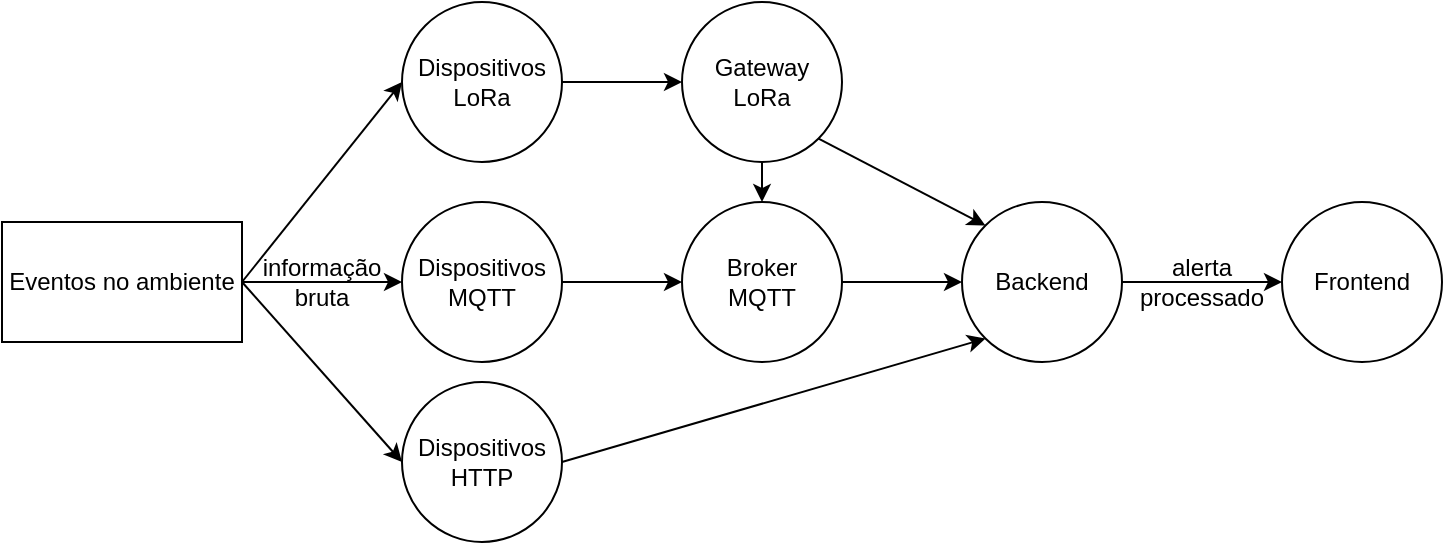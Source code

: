 <mxfile>
    <diagram id="KrD0JC63rpYbsCpiONp4" name="Nivel 1">
        <mxGraphModel dx="364" dy="350" grid="1" gridSize="10" guides="1" tooltips="1" connect="1" arrows="1" fold="1" page="1" pageScale="1" pageWidth="850" pageHeight="1100" math="0" shadow="0">
            <root>
                <mxCell id="0"/>
                <mxCell id="1" parent="0"/>
                <mxCell id="6-BFR79x1wfVHCBuoXgv-1" style="edgeStyle=none;html=1;exitX=1;exitY=0.5;exitDx=0;exitDy=0;entryX=0;entryY=0.5;entryDx=0;entryDy=0;" edge="1" parent="1" source="6-BFR79x1wfVHCBuoXgv-2" target="6-BFR79x1wfVHCBuoXgv-4">
                    <mxGeometry relative="1" as="geometry"/>
                </mxCell>
                <mxCell id="6-BFR79x1wfVHCBuoXgv-10" style="edgeStyle=none;html=1;exitX=1;exitY=0.5;exitDx=0;exitDy=0;" edge="1" parent="1" source="6-BFR79x1wfVHCBuoXgv-2" target="6-BFR79x1wfVHCBuoXgv-8">
                    <mxGeometry relative="1" as="geometry"/>
                </mxCell>
                <mxCell id="6-BFR79x1wfVHCBuoXgv-11" style="edgeStyle=none;html=1;exitX=1;exitY=0.5;exitDx=0;exitDy=0;entryX=0;entryY=0.5;entryDx=0;entryDy=0;" edge="1" parent="1" source="6-BFR79x1wfVHCBuoXgv-2" target="6-BFR79x1wfVHCBuoXgv-9">
                    <mxGeometry relative="1" as="geometry"/>
                </mxCell>
                <mxCell id="6-BFR79x1wfVHCBuoXgv-2" value="Eventos no ambiente" style="rounded=0;whiteSpace=wrap;html=1;" vertex="1" parent="1">
                    <mxGeometry x="120" y="170" width="120" height="60" as="geometry"/>
                </mxCell>
                <mxCell id="6-BFR79x1wfVHCBuoXgv-15" style="edgeStyle=none;html=1;exitX=1;exitY=0.5;exitDx=0;exitDy=0;entryX=0;entryY=0.5;entryDx=0;entryDy=0;" edge="1" parent="1" source="6-BFR79x1wfVHCBuoXgv-4" target="6-BFR79x1wfVHCBuoXgv-14">
                    <mxGeometry relative="1" as="geometry"/>
                </mxCell>
                <mxCell id="6-BFR79x1wfVHCBuoXgv-4" value="Dispositivos&lt;br&gt;LoRa" style="ellipse;whiteSpace=wrap;html=1;aspect=fixed;" vertex="1" parent="1">
                    <mxGeometry x="320" y="60" width="80" height="80" as="geometry"/>
                </mxCell>
                <mxCell id="6-BFR79x1wfVHCBuoXgv-6" value="informação bruta" style="text;html=1;strokeColor=none;fillColor=none;align=center;verticalAlign=middle;whiteSpace=wrap;rounded=0;" vertex="1" parent="1">
                    <mxGeometry x="250" y="185" width="60" height="30" as="geometry"/>
                </mxCell>
                <mxCell id="6-BFR79x1wfVHCBuoXgv-13" style="edgeStyle=none;html=1;exitX=1;exitY=0.5;exitDx=0;exitDy=0;entryX=0;entryY=0.5;entryDx=0;entryDy=0;" edge="1" parent="1" source="6-BFR79x1wfVHCBuoXgv-8" target="6-BFR79x1wfVHCBuoXgv-12">
                    <mxGeometry relative="1" as="geometry"/>
                </mxCell>
                <mxCell id="6-BFR79x1wfVHCBuoXgv-8" value="Dispositivos&lt;br&gt;MQTT" style="ellipse;whiteSpace=wrap;html=1;aspect=fixed;" vertex="1" parent="1">
                    <mxGeometry x="320" y="160" width="80" height="80" as="geometry"/>
                </mxCell>
                <mxCell id="6-BFR79x1wfVHCBuoXgv-20" style="edgeStyle=none;html=1;exitX=1;exitY=0.5;exitDx=0;exitDy=0;entryX=0;entryY=1;entryDx=0;entryDy=0;" edge="1" parent="1" source="6-BFR79x1wfVHCBuoXgv-9" target="6-BFR79x1wfVHCBuoXgv-16">
                    <mxGeometry relative="1" as="geometry"/>
                </mxCell>
                <mxCell id="6-BFR79x1wfVHCBuoXgv-9" value="Dispositivos&lt;br&gt;HTTP" style="ellipse;whiteSpace=wrap;html=1;aspect=fixed;" vertex="1" parent="1">
                    <mxGeometry x="320" y="250" width="80" height="80" as="geometry"/>
                </mxCell>
                <mxCell id="6-BFR79x1wfVHCBuoXgv-19" style="edgeStyle=none;html=1;exitX=1;exitY=0.5;exitDx=0;exitDy=0;entryX=0;entryY=0.5;entryDx=0;entryDy=0;" edge="1" parent="1" source="6-BFR79x1wfVHCBuoXgv-12" target="6-BFR79x1wfVHCBuoXgv-16">
                    <mxGeometry relative="1" as="geometry"/>
                </mxCell>
                <mxCell id="6-BFR79x1wfVHCBuoXgv-12" value="Broker&lt;br&gt;MQTT" style="ellipse;whiteSpace=wrap;html=1;aspect=fixed;" vertex="1" parent="1">
                    <mxGeometry x="460" y="160" width="80" height="80" as="geometry"/>
                </mxCell>
                <mxCell id="6-BFR79x1wfVHCBuoXgv-18" style="edgeStyle=none;html=1;exitX=1;exitY=1;exitDx=0;exitDy=0;entryX=0;entryY=0;entryDx=0;entryDy=0;" edge="1" parent="1" source="6-BFR79x1wfVHCBuoXgv-14" target="6-BFR79x1wfVHCBuoXgv-16">
                    <mxGeometry relative="1" as="geometry"/>
                </mxCell>
                <mxCell id="6-BFR79x1wfVHCBuoXgv-21" style="edgeStyle=none;html=1;exitX=0.5;exitY=1;exitDx=0;exitDy=0;entryX=0.5;entryY=0;entryDx=0;entryDy=0;" edge="1" parent="1" source="6-BFR79x1wfVHCBuoXgv-14" target="6-BFR79x1wfVHCBuoXgv-12">
                    <mxGeometry relative="1" as="geometry"/>
                </mxCell>
                <mxCell id="6-BFR79x1wfVHCBuoXgv-14" value="Gateway&lt;br&gt;LoRa" style="ellipse;whiteSpace=wrap;html=1;aspect=fixed;" vertex="1" parent="1">
                    <mxGeometry x="460" y="60" width="80" height="80" as="geometry"/>
                </mxCell>
                <mxCell id="6-BFR79x1wfVHCBuoXgv-23" style="edgeStyle=none;html=1;exitX=1;exitY=0.5;exitDx=0;exitDy=0;entryX=0;entryY=0.5;entryDx=0;entryDy=0;" edge="1" parent="1" source="6-BFR79x1wfVHCBuoXgv-16" target="6-BFR79x1wfVHCBuoXgv-22">
                    <mxGeometry relative="1" as="geometry"/>
                </mxCell>
                <mxCell id="6-BFR79x1wfVHCBuoXgv-16" value="Backend" style="ellipse;whiteSpace=wrap;html=1;aspect=fixed;" vertex="1" parent="1">
                    <mxGeometry x="600" y="160" width="80" height="80" as="geometry"/>
                </mxCell>
                <mxCell id="6-BFR79x1wfVHCBuoXgv-22" value="Frontend" style="ellipse;whiteSpace=wrap;html=1;aspect=fixed;" vertex="1" parent="1">
                    <mxGeometry x="760" y="160" width="80" height="80" as="geometry"/>
                </mxCell>
                <mxCell id="JfstejluEEpdsWlLSk-V-1" value="alerta&lt;br&gt;processado" style="text;html=1;strokeColor=none;fillColor=none;align=center;verticalAlign=middle;whiteSpace=wrap;rounded=0;" vertex="1" parent="1">
                    <mxGeometry x="690" y="185" width="60" height="30" as="geometry"/>
                </mxCell>
            </root>
        </mxGraphModel>
    </diagram>
    <diagram id="1WbaS2PJTzpX8LP1Cl96" name="Nivel 0">
        <mxGraphModel dx="364" dy="350" grid="1" gridSize="10" guides="1" tooltips="1" connect="1" arrows="1" fold="1" page="1" pageScale="1" pageWidth="850" pageHeight="1100" math="0" shadow="0">
            <root>
                <mxCell id="0"/>
                <mxCell id="1" parent="0"/>
                <mxCell id="4" style="edgeStyle=none;html=1;exitX=1;exitY=0.5;exitDx=0;exitDy=0;entryX=0;entryY=0.5;entryDx=0;entryDy=0;" edge="1" parent="1" source="2" target="3">
                    <mxGeometry relative="1" as="geometry"/>
                </mxCell>
                <mxCell id="2" value="Eventos no ambiente" style="rounded=0;whiteSpace=wrap;html=1;" vertex="1" parent="1">
                    <mxGeometry x="120" y="150" width="120" height="60" as="geometry"/>
                </mxCell>
                <mxCell id="6" style="edgeStyle=none;html=1;exitX=1;exitY=0.5;exitDx=0;exitDy=0;entryX=0;entryY=0.5;entryDx=0;entryDy=0;" edge="1" parent="1" source="3" target="5">
                    <mxGeometry relative="1" as="geometry"/>
                </mxCell>
                <mxCell id="3" value="Sistema&lt;br&gt;de Alertas" style="ellipse;whiteSpace=wrap;html=1;aspect=fixed;" vertex="1" parent="1">
                    <mxGeometry x="320" y="140" width="80" height="80" as="geometry"/>
                </mxCell>
                <mxCell id="5" value="Usuário" style="rounded=0;whiteSpace=wrap;html=1;" vertex="1" parent="1">
                    <mxGeometry x="480" y="150" width="120" height="60" as="geometry"/>
                </mxCell>
                <mxCell id="7" value="informação bruta" style="text;html=1;strokeColor=none;fillColor=none;align=center;verticalAlign=middle;whiteSpace=wrap;rounded=0;" vertex="1" parent="1">
                    <mxGeometry x="250" y="165" width="60" height="30" as="geometry"/>
                </mxCell>
                <mxCell id="8" value="alerta&lt;br&gt;processado" style="text;html=1;strokeColor=none;fillColor=none;align=center;verticalAlign=middle;whiteSpace=wrap;rounded=0;" vertex="1" parent="1">
                    <mxGeometry x="410" y="165" width="60" height="30" as="geometry"/>
                </mxCell>
            </root>
        </mxGraphModel>
    </diagram>
</mxfile>